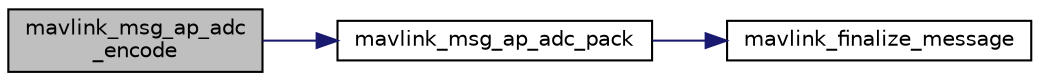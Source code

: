 digraph "mavlink_msg_ap_adc_encode"
{
 // INTERACTIVE_SVG=YES
  edge [fontname="Helvetica",fontsize="10",labelfontname="Helvetica",labelfontsize="10"];
  node [fontname="Helvetica",fontsize="10",shape=record];
  rankdir="LR";
  Node1 [label="mavlink_msg_ap_adc\l_encode",height=0.2,width=0.4,color="black", fillcolor="grey75", style="filled" fontcolor="black"];
  Node1 -> Node2 [color="midnightblue",fontsize="10",style="solid",fontname="Helvetica"];
  Node2 [label="mavlink_msg_ap_adc_pack",height=0.2,width=0.4,color="black", fillcolor="white", style="filled",URL="$v1_80_2ardupilotmega_2mavlink__msg__ap__adc_8h.html#a9ca5ef0598775a5f3cd917a6bde4278f",tooltip="Pack a ap_adc message. "];
  Node2 -> Node3 [color="midnightblue",fontsize="10",style="solid",fontname="Helvetica"];
  Node3 [label="mavlink_finalize_message",height=0.2,width=0.4,color="black", fillcolor="white", style="filled",URL="$v0_89_2mavlink__helpers_8h.html#af3bea083c5ec83f5b6570b2bd4a817d0",tooltip="Finalize a MAVLink message with MAVLINK_COMM_0 as default channel. "];
}
